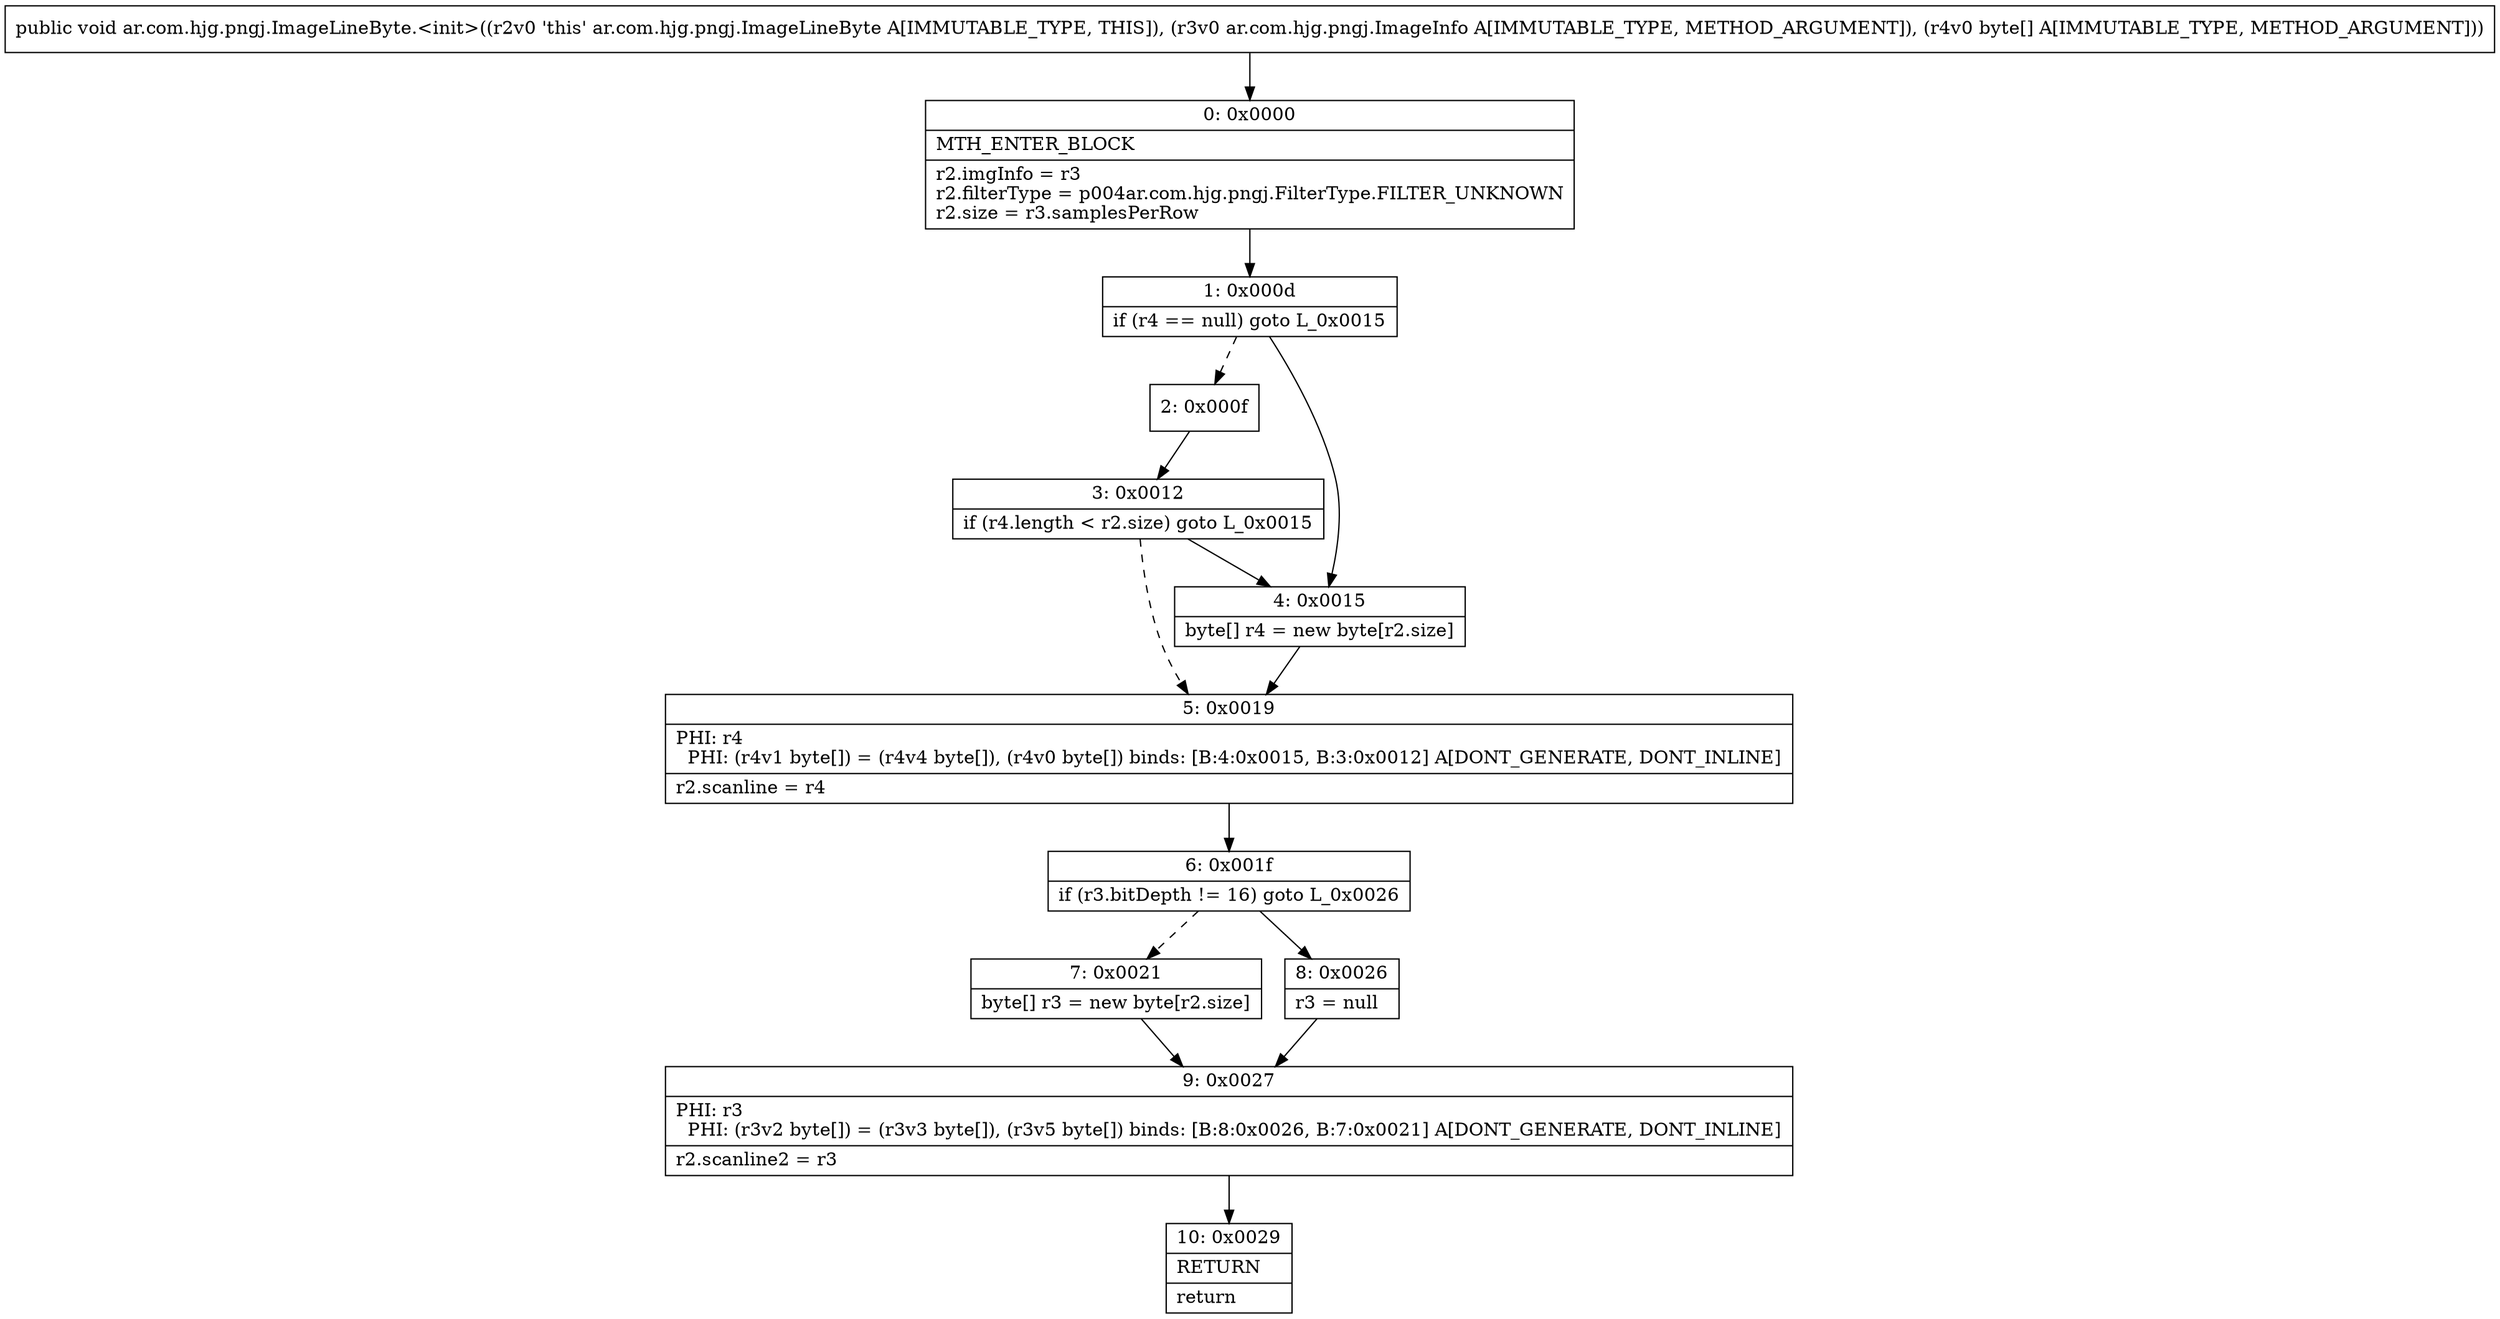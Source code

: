 digraph "CFG forar.com.hjg.pngj.ImageLineByte.\<init\>(Lar\/com\/hjg\/pngj\/ImageInfo;[B)V" {
Node_0 [shape=record,label="{0\:\ 0x0000|MTH_ENTER_BLOCK\l|r2.imgInfo = r3\lr2.filterType = p004ar.com.hjg.pngj.FilterType.FILTER_UNKNOWN\lr2.size = r3.samplesPerRow\l}"];
Node_1 [shape=record,label="{1\:\ 0x000d|if (r4 == null) goto L_0x0015\l}"];
Node_2 [shape=record,label="{2\:\ 0x000f}"];
Node_3 [shape=record,label="{3\:\ 0x0012|if (r4.length \< r2.size) goto L_0x0015\l}"];
Node_4 [shape=record,label="{4\:\ 0x0015|byte[] r4 = new byte[r2.size]\l}"];
Node_5 [shape=record,label="{5\:\ 0x0019|PHI: r4 \l  PHI: (r4v1 byte[]) = (r4v4 byte[]), (r4v0 byte[]) binds: [B:4:0x0015, B:3:0x0012] A[DONT_GENERATE, DONT_INLINE]\l|r2.scanline = r4\l}"];
Node_6 [shape=record,label="{6\:\ 0x001f|if (r3.bitDepth != 16) goto L_0x0026\l}"];
Node_7 [shape=record,label="{7\:\ 0x0021|byte[] r3 = new byte[r2.size]\l}"];
Node_8 [shape=record,label="{8\:\ 0x0026|r3 = null\l}"];
Node_9 [shape=record,label="{9\:\ 0x0027|PHI: r3 \l  PHI: (r3v2 byte[]) = (r3v3 byte[]), (r3v5 byte[]) binds: [B:8:0x0026, B:7:0x0021] A[DONT_GENERATE, DONT_INLINE]\l|r2.scanline2 = r3\l}"];
Node_10 [shape=record,label="{10\:\ 0x0029|RETURN\l|return\l}"];
MethodNode[shape=record,label="{public void ar.com.hjg.pngj.ImageLineByte.\<init\>((r2v0 'this' ar.com.hjg.pngj.ImageLineByte A[IMMUTABLE_TYPE, THIS]), (r3v0 ar.com.hjg.pngj.ImageInfo A[IMMUTABLE_TYPE, METHOD_ARGUMENT]), (r4v0 byte[] A[IMMUTABLE_TYPE, METHOD_ARGUMENT])) }"];
MethodNode -> Node_0;
Node_0 -> Node_1;
Node_1 -> Node_2[style=dashed];
Node_1 -> Node_4;
Node_2 -> Node_3;
Node_3 -> Node_4;
Node_3 -> Node_5[style=dashed];
Node_4 -> Node_5;
Node_5 -> Node_6;
Node_6 -> Node_7[style=dashed];
Node_6 -> Node_8;
Node_7 -> Node_9;
Node_8 -> Node_9;
Node_9 -> Node_10;
}

